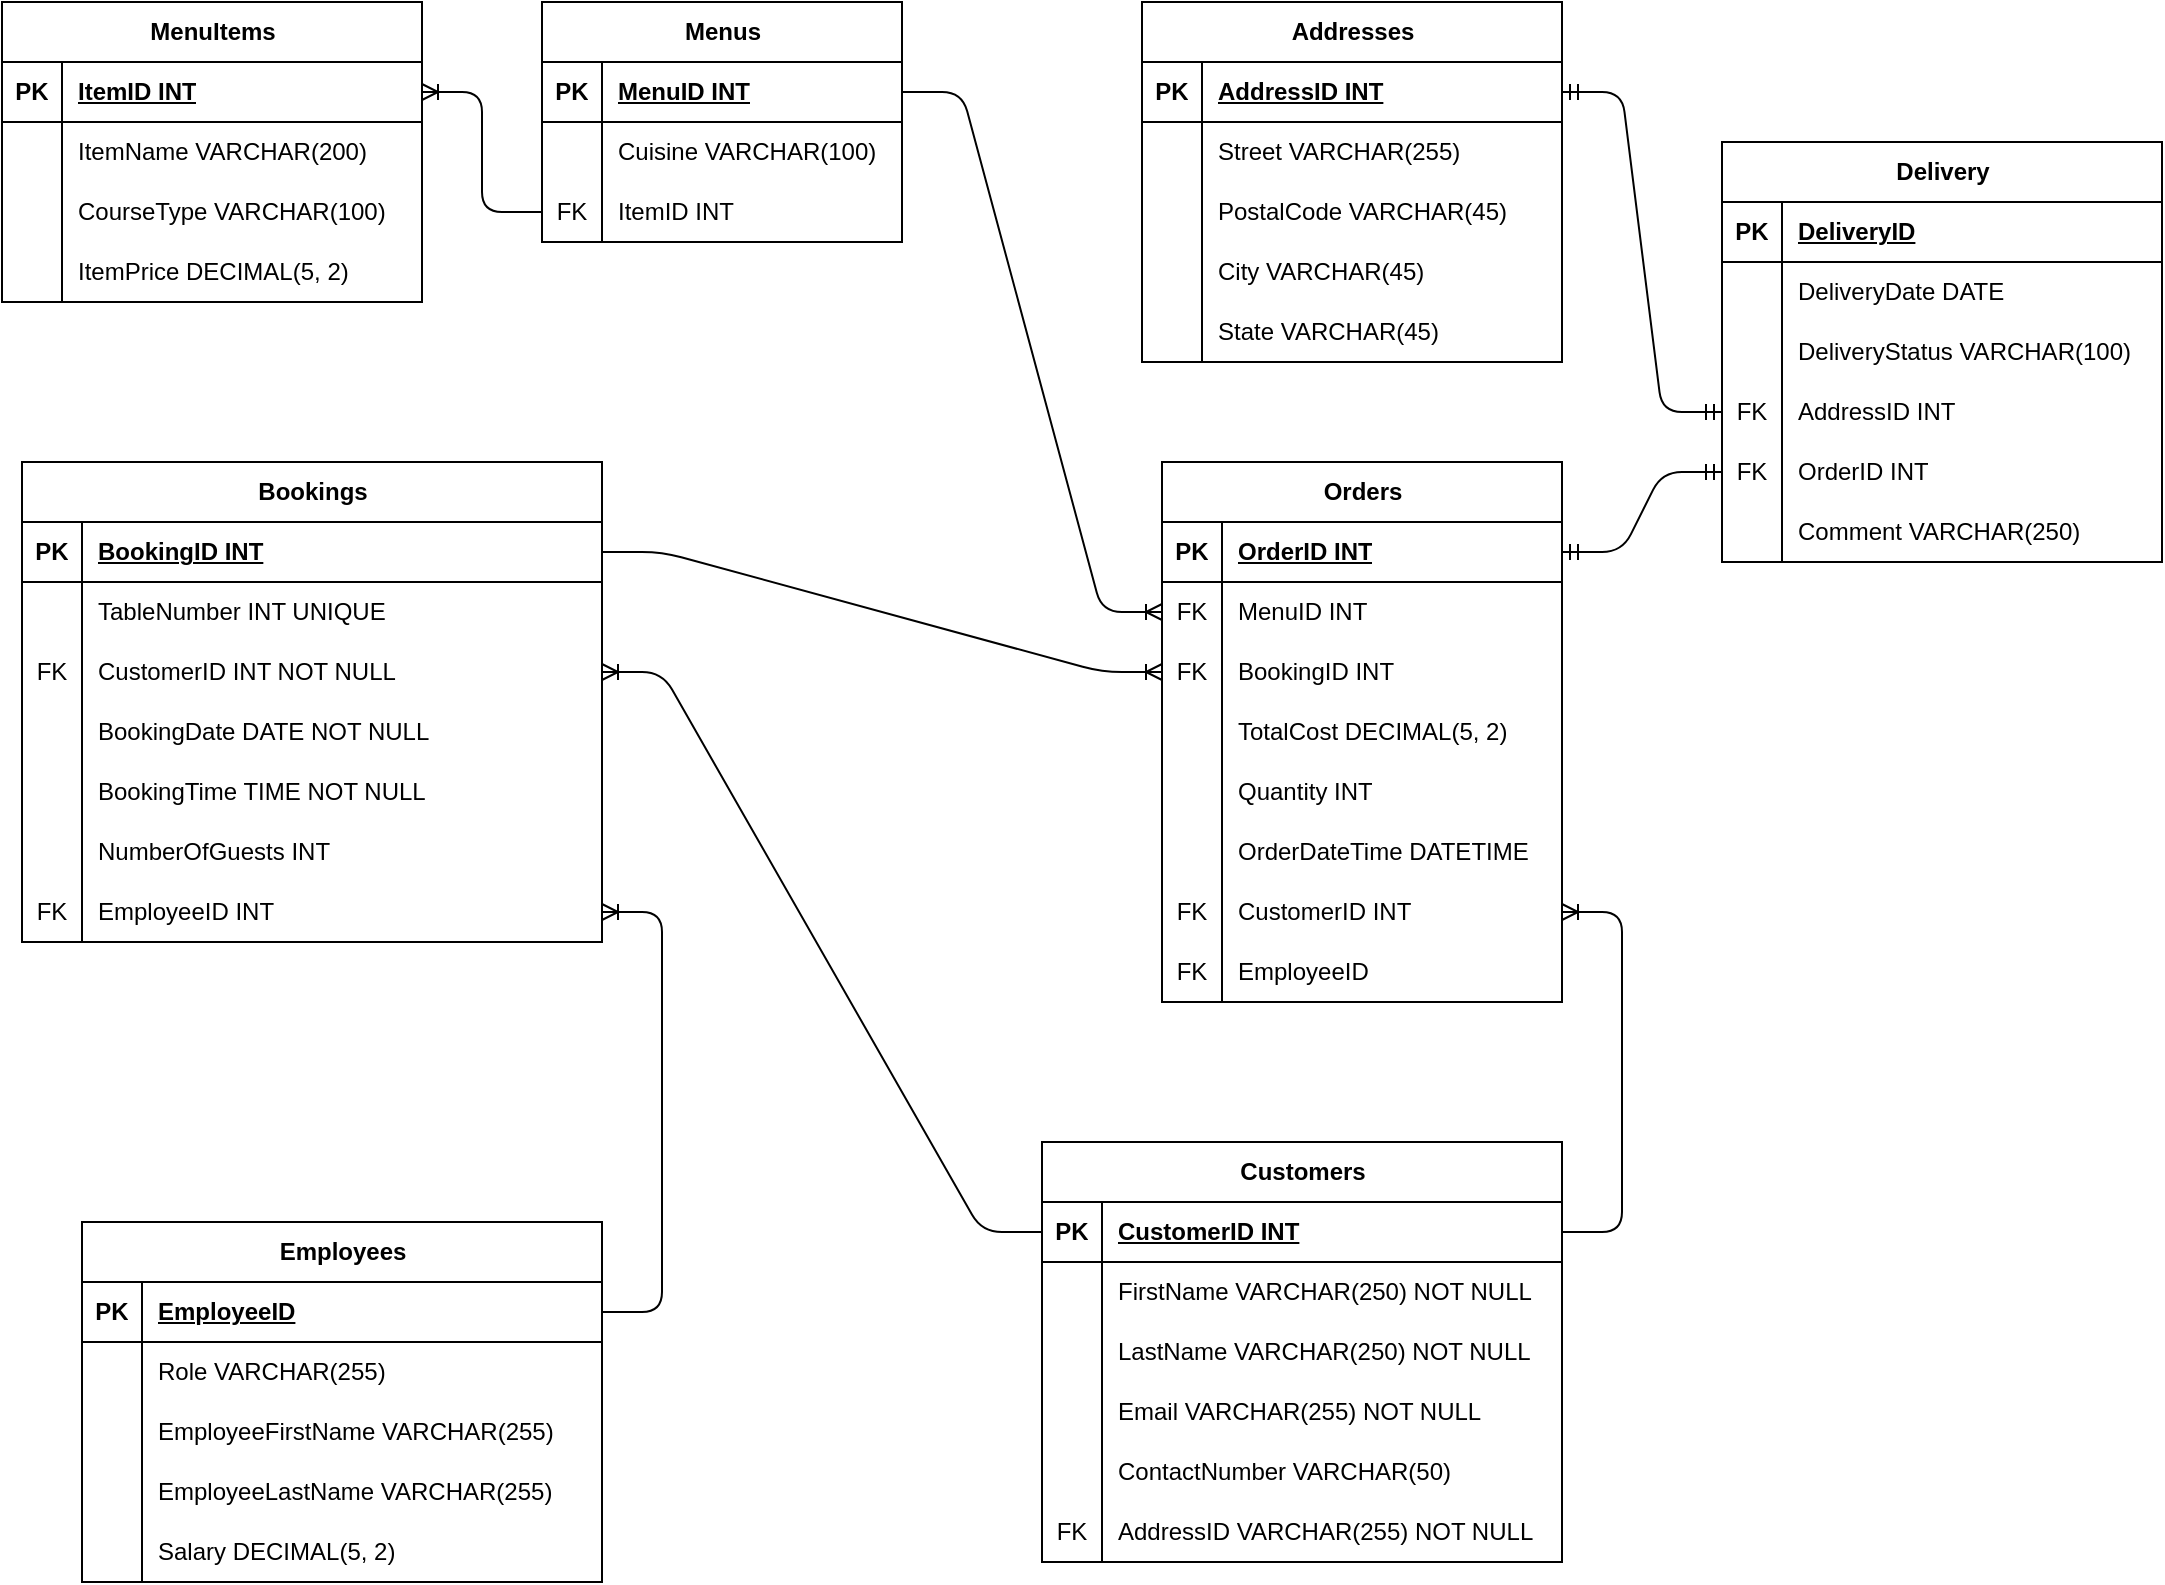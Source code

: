 <mxfile pages="2">
    <diagram id="GiDgdR_wP-Ypgmv4nEWk" name="Page-1">
        <mxGraphModel dx="1386" dy="787" grid="1" gridSize="10" guides="1" tooltips="1" connect="1" arrows="1" fold="1" page="1" pageScale="1" pageWidth="1100" pageHeight="850" math="0" shadow="0">
            <root>
                <mxCell id="0"/>
                <mxCell id="1" parent="0"/>
                <mxCell id="dd_m_1pu-B17WK-eRG6l-1" value="Menus" style="shape=table;startSize=30;container=1;collapsible=1;childLayout=tableLayout;fixedRows=1;rowLines=0;fontStyle=1;align=center;resizeLast=1;html=1;" parent="1" vertex="1">
                    <mxGeometry x="280" y="20" width="180" height="120" as="geometry"/>
                </mxCell>
                <mxCell id="dd_m_1pu-B17WK-eRG6l-2" value="" style="shape=tableRow;horizontal=0;startSize=0;swimlaneHead=0;swimlaneBody=0;fillColor=none;collapsible=0;dropTarget=0;points=[[0,0.5],[1,0.5]];portConstraint=eastwest;top=0;left=0;right=0;bottom=1;" parent="dd_m_1pu-B17WK-eRG6l-1" vertex="1">
                    <mxGeometry y="30" width="180" height="30" as="geometry"/>
                </mxCell>
                <mxCell id="dd_m_1pu-B17WK-eRG6l-3" value="PK" style="shape=partialRectangle;connectable=0;fillColor=none;top=0;left=0;bottom=0;right=0;fontStyle=1;overflow=hidden;whiteSpace=wrap;html=1;" parent="dd_m_1pu-B17WK-eRG6l-2" vertex="1">
                    <mxGeometry width="30" height="30" as="geometry">
                        <mxRectangle width="30" height="30" as="alternateBounds"/>
                    </mxGeometry>
                </mxCell>
                <mxCell id="dd_m_1pu-B17WK-eRG6l-4" value="MenuID INT" style="shape=partialRectangle;connectable=0;fillColor=none;top=0;left=0;bottom=0;right=0;align=left;spacingLeft=6;fontStyle=5;overflow=hidden;whiteSpace=wrap;html=1;" parent="dd_m_1pu-B17WK-eRG6l-2" vertex="1">
                    <mxGeometry x="30" width="150" height="30" as="geometry">
                        <mxRectangle width="150" height="30" as="alternateBounds"/>
                    </mxGeometry>
                </mxCell>
                <mxCell id="dd_m_1pu-B17WK-eRG6l-8" value="" style="shape=tableRow;horizontal=0;startSize=0;swimlaneHead=0;swimlaneBody=0;fillColor=none;collapsible=0;dropTarget=0;points=[[0,0.5],[1,0.5]];portConstraint=eastwest;top=0;left=0;right=0;bottom=0;" parent="dd_m_1pu-B17WK-eRG6l-1" vertex="1">
                    <mxGeometry y="60" width="180" height="30" as="geometry"/>
                </mxCell>
                <mxCell id="dd_m_1pu-B17WK-eRG6l-9" value="" style="shape=partialRectangle;connectable=0;fillColor=none;top=0;left=0;bottom=0;right=0;editable=1;overflow=hidden;whiteSpace=wrap;html=1;" parent="dd_m_1pu-B17WK-eRG6l-8" vertex="1">
                    <mxGeometry width="30" height="30" as="geometry">
                        <mxRectangle width="30" height="30" as="alternateBounds"/>
                    </mxGeometry>
                </mxCell>
                <mxCell id="dd_m_1pu-B17WK-eRG6l-10" value="Cuisine VARCHAR(100)" style="shape=partialRectangle;connectable=0;fillColor=none;top=0;left=0;bottom=0;right=0;align=left;spacingLeft=6;overflow=hidden;whiteSpace=wrap;html=1;" parent="dd_m_1pu-B17WK-eRG6l-8" vertex="1">
                    <mxGeometry x="30" width="150" height="30" as="geometry">
                        <mxRectangle width="150" height="30" as="alternateBounds"/>
                    </mxGeometry>
                </mxCell>
                <mxCell id="-_49MD51QByE6xsgxZci-1" value="" style="shape=tableRow;horizontal=0;startSize=0;swimlaneHead=0;swimlaneBody=0;fillColor=none;collapsible=0;dropTarget=0;points=[[0,0.5],[1,0.5]];portConstraint=eastwest;top=0;left=0;right=0;bottom=0;" parent="dd_m_1pu-B17WK-eRG6l-1" vertex="1">
                    <mxGeometry y="90" width="180" height="30" as="geometry"/>
                </mxCell>
                <mxCell id="-_49MD51QByE6xsgxZci-2" value="FK" style="shape=partialRectangle;connectable=0;fillColor=none;top=0;left=0;bottom=0;right=0;editable=1;overflow=hidden;whiteSpace=wrap;html=1;" parent="-_49MD51QByE6xsgxZci-1" vertex="1">
                    <mxGeometry width="30" height="30" as="geometry">
                        <mxRectangle width="30" height="30" as="alternateBounds"/>
                    </mxGeometry>
                </mxCell>
                <mxCell id="-_49MD51QByE6xsgxZci-3" value="ItemID INT" style="shape=partialRectangle;connectable=0;fillColor=none;top=0;left=0;bottom=0;right=0;align=left;spacingLeft=6;overflow=hidden;whiteSpace=wrap;html=1;" parent="-_49MD51QByE6xsgxZci-1" vertex="1">
                    <mxGeometry x="30" width="150" height="30" as="geometry">
                        <mxRectangle width="150" height="30" as="alternateBounds"/>
                    </mxGeometry>
                </mxCell>
                <mxCell id="dd_m_1pu-B17WK-eRG6l-14" value="Orders" style="shape=table;startSize=30;container=1;collapsible=1;childLayout=tableLayout;fixedRows=1;rowLines=0;fontStyle=1;align=center;resizeLast=1;html=1;" parent="1" vertex="1">
                    <mxGeometry x="590" y="250" width="200" height="270" as="geometry"/>
                </mxCell>
                <mxCell id="dd_m_1pu-B17WK-eRG6l-15" value="" style="shape=tableRow;horizontal=0;startSize=0;swimlaneHead=0;swimlaneBody=0;fillColor=none;collapsible=0;dropTarget=0;points=[[0,0.5],[1,0.5]];portConstraint=eastwest;top=0;left=0;right=0;bottom=1;" parent="dd_m_1pu-B17WK-eRG6l-14" vertex="1">
                    <mxGeometry y="30" width="200" height="30" as="geometry"/>
                </mxCell>
                <mxCell id="dd_m_1pu-B17WK-eRG6l-16" value="PK" style="shape=partialRectangle;connectable=0;fillColor=none;top=0;left=0;bottom=0;right=0;fontStyle=1;overflow=hidden;whiteSpace=wrap;html=1;" parent="dd_m_1pu-B17WK-eRG6l-15" vertex="1">
                    <mxGeometry width="30" height="30" as="geometry">
                        <mxRectangle width="30" height="30" as="alternateBounds"/>
                    </mxGeometry>
                </mxCell>
                <mxCell id="dd_m_1pu-B17WK-eRG6l-17" value="OrderID INT" style="shape=partialRectangle;connectable=0;fillColor=none;top=0;left=0;bottom=0;right=0;align=left;spacingLeft=6;fontStyle=5;overflow=hidden;whiteSpace=wrap;html=1;" parent="dd_m_1pu-B17WK-eRG6l-15" vertex="1">
                    <mxGeometry x="30" width="170" height="30" as="geometry">
                        <mxRectangle width="170" height="30" as="alternateBounds"/>
                    </mxGeometry>
                </mxCell>
                <mxCell id="dd_m_1pu-B17WK-eRG6l-21" value="" style="shape=tableRow;horizontal=0;startSize=0;swimlaneHead=0;swimlaneBody=0;fillColor=none;collapsible=0;dropTarget=0;points=[[0,0.5],[1,0.5]];portConstraint=eastwest;top=0;left=0;right=0;bottom=0;" parent="dd_m_1pu-B17WK-eRG6l-14" vertex="1">
                    <mxGeometry y="60" width="200" height="30" as="geometry"/>
                </mxCell>
                <mxCell id="dd_m_1pu-B17WK-eRG6l-22" value="FK" style="shape=partialRectangle;connectable=0;fillColor=none;top=0;left=0;bottom=0;right=0;editable=1;overflow=hidden;whiteSpace=wrap;html=1;" parent="dd_m_1pu-B17WK-eRG6l-21" vertex="1">
                    <mxGeometry width="30" height="30" as="geometry">
                        <mxRectangle width="30" height="30" as="alternateBounds"/>
                    </mxGeometry>
                </mxCell>
                <mxCell id="dd_m_1pu-B17WK-eRG6l-23" value="MenuID INT" style="shape=partialRectangle;connectable=0;fillColor=none;top=0;left=0;bottom=0;right=0;align=left;spacingLeft=6;overflow=hidden;whiteSpace=wrap;html=1;" parent="dd_m_1pu-B17WK-eRG6l-21" vertex="1">
                    <mxGeometry x="30" width="170" height="30" as="geometry">
                        <mxRectangle width="170" height="30" as="alternateBounds"/>
                    </mxGeometry>
                </mxCell>
                <mxCell id="dd_m_1pu-B17WK-eRG6l-24" value="" style="shape=tableRow;horizontal=0;startSize=0;swimlaneHead=0;swimlaneBody=0;fillColor=none;collapsible=0;dropTarget=0;points=[[0,0.5],[1,0.5]];portConstraint=eastwest;top=0;left=0;right=0;bottom=0;" parent="dd_m_1pu-B17WK-eRG6l-14" vertex="1">
                    <mxGeometry y="90" width="200" height="30" as="geometry"/>
                </mxCell>
                <mxCell id="dd_m_1pu-B17WK-eRG6l-25" value="FK" style="shape=partialRectangle;connectable=0;fillColor=none;top=0;left=0;bottom=0;right=0;editable=1;overflow=hidden;whiteSpace=wrap;html=1;" parent="dd_m_1pu-B17WK-eRG6l-24" vertex="1">
                    <mxGeometry width="30" height="30" as="geometry">
                        <mxRectangle width="30" height="30" as="alternateBounds"/>
                    </mxGeometry>
                </mxCell>
                <mxCell id="dd_m_1pu-B17WK-eRG6l-26" value="BookingID INT" style="shape=partialRectangle;connectable=0;fillColor=none;top=0;left=0;bottom=0;right=0;align=left;spacingLeft=6;overflow=hidden;whiteSpace=wrap;html=1;" parent="dd_m_1pu-B17WK-eRG6l-24" vertex="1">
                    <mxGeometry x="30" width="170" height="30" as="geometry">
                        <mxRectangle width="170" height="30" as="alternateBounds"/>
                    </mxGeometry>
                </mxCell>
                <mxCell id="dd_m_1pu-B17WK-eRG6l-27" value="" style="shape=tableRow;horizontal=0;startSize=0;swimlaneHead=0;swimlaneBody=0;fillColor=none;collapsible=0;dropTarget=0;points=[[0,0.5],[1,0.5]];portConstraint=eastwest;top=0;left=0;right=0;bottom=0;" parent="dd_m_1pu-B17WK-eRG6l-14" vertex="1">
                    <mxGeometry y="120" width="200" height="30" as="geometry"/>
                </mxCell>
                <mxCell id="dd_m_1pu-B17WK-eRG6l-28" value="" style="shape=partialRectangle;connectable=0;fillColor=none;top=0;left=0;bottom=0;right=0;editable=1;overflow=hidden;whiteSpace=wrap;html=1;" parent="dd_m_1pu-B17WK-eRG6l-27" vertex="1">
                    <mxGeometry width="30" height="30" as="geometry">
                        <mxRectangle width="30" height="30" as="alternateBounds"/>
                    </mxGeometry>
                </mxCell>
                <mxCell id="dd_m_1pu-B17WK-eRG6l-29" value="TotalCost DECIMAL(5, 2)" style="shape=partialRectangle;connectable=0;fillColor=none;top=0;left=0;bottom=0;right=0;align=left;spacingLeft=6;overflow=hidden;whiteSpace=wrap;html=1;" parent="dd_m_1pu-B17WK-eRG6l-27" vertex="1">
                    <mxGeometry x="30" width="170" height="30" as="geometry">
                        <mxRectangle width="170" height="30" as="alternateBounds"/>
                    </mxGeometry>
                </mxCell>
                <mxCell id="dd_m_1pu-B17WK-eRG6l-30" value="" style="shape=tableRow;horizontal=0;startSize=0;swimlaneHead=0;swimlaneBody=0;fillColor=none;collapsible=0;dropTarget=0;points=[[0,0.5],[1,0.5]];portConstraint=eastwest;top=0;left=0;right=0;bottom=0;" parent="dd_m_1pu-B17WK-eRG6l-14" vertex="1">
                    <mxGeometry y="150" width="200" height="30" as="geometry"/>
                </mxCell>
                <mxCell id="dd_m_1pu-B17WK-eRG6l-31" value="" style="shape=partialRectangle;connectable=0;fillColor=none;top=0;left=0;bottom=0;right=0;editable=1;overflow=hidden;whiteSpace=wrap;html=1;" parent="dd_m_1pu-B17WK-eRG6l-30" vertex="1">
                    <mxGeometry width="30" height="30" as="geometry">
                        <mxRectangle width="30" height="30" as="alternateBounds"/>
                    </mxGeometry>
                </mxCell>
                <mxCell id="dd_m_1pu-B17WK-eRG6l-32" value="Quantity INT" style="shape=partialRectangle;connectable=0;fillColor=none;top=0;left=0;bottom=0;right=0;align=left;spacingLeft=6;overflow=hidden;whiteSpace=wrap;html=1;" parent="dd_m_1pu-B17WK-eRG6l-30" vertex="1">
                    <mxGeometry x="30" width="170" height="30" as="geometry">
                        <mxRectangle width="170" height="30" as="alternateBounds"/>
                    </mxGeometry>
                </mxCell>
                <mxCell id="dd_m_1pu-B17WK-eRG6l-55" value="" style="shape=tableRow;horizontal=0;startSize=0;swimlaneHead=0;swimlaneBody=0;fillColor=none;collapsible=0;dropTarget=0;points=[[0,0.5],[1,0.5]];portConstraint=eastwest;top=0;left=0;right=0;bottom=0;" parent="dd_m_1pu-B17WK-eRG6l-14" vertex="1">
                    <mxGeometry y="180" width="200" height="30" as="geometry"/>
                </mxCell>
                <mxCell id="dd_m_1pu-B17WK-eRG6l-56" value="" style="shape=partialRectangle;connectable=0;fillColor=none;top=0;left=0;bottom=0;right=0;editable=1;overflow=hidden;whiteSpace=wrap;html=1;" parent="dd_m_1pu-B17WK-eRG6l-55" vertex="1">
                    <mxGeometry width="30" height="30" as="geometry">
                        <mxRectangle width="30" height="30" as="alternateBounds"/>
                    </mxGeometry>
                </mxCell>
                <mxCell id="dd_m_1pu-B17WK-eRG6l-57" value="OrderDateTime DATETIME" style="shape=partialRectangle;connectable=0;fillColor=none;top=0;left=0;bottom=0;right=0;align=left;spacingLeft=6;overflow=hidden;whiteSpace=wrap;html=1;" parent="dd_m_1pu-B17WK-eRG6l-55" vertex="1">
                    <mxGeometry x="30" width="170" height="30" as="geometry">
                        <mxRectangle width="170" height="30" as="alternateBounds"/>
                    </mxGeometry>
                </mxCell>
                <mxCell id="rbNh9pzonSmojCkvdgMd-1" value="" style="shape=tableRow;horizontal=0;startSize=0;swimlaneHead=0;swimlaneBody=0;fillColor=none;collapsible=0;dropTarget=0;points=[[0,0.5],[1,0.5]];portConstraint=eastwest;top=0;left=0;right=0;bottom=0;" parent="dd_m_1pu-B17WK-eRG6l-14" vertex="1">
                    <mxGeometry y="210" width="200" height="30" as="geometry"/>
                </mxCell>
                <mxCell id="rbNh9pzonSmojCkvdgMd-2" value="FK" style="shape=partialRectangle;connectable=0;fillColor=none;top=0;left=0;bottom=0;right=0;editable=1;overflow=hidden;whiteSpace=wrap;html=1;" parent="rbNh9pzonSmojCkvdgMd-1" vertex="1">
                    <mxGeometry width="30" height="30" as="geometry">
                        <mxRectangle width="30" height="30" as="alternateBounds"/>
                    </mxGeometry>
                </mxCell>
                <mxCell id="rbNh9pzonSmojCkvdgMd-3" value="CustomerID INT" style="shape=partialRectangle;connectable=0;fillColor=none;top=0;left=0;bottom=0;right=0;align=left;spacingLeft=6;overflow=hidden;whiteSpace=wrap;html=1;" parent="rbNh9pzonSmojCkvdgMd-1" vertex="1">
                    <mxGeometry x="30" width="170" height="30" as="geometry">
                        <mxRectangle width="170" height="30" as="alternateBounds"/>
                    </mxGeometry>
                </mxCell>
                <mxCell id="rbNh9pzonSmojCkvdgMd-4" value="" style="shape=tableRow;horizontal=0;startSize=0;swimlaneHead=0;swimlaneBody=0;fillColor=none;collapsible=0;dropTarget=0;points=[[0,0.5],[1,0.5]];portConstraint=eastwest;top=0;left=0;right=0;bottom=0;" parent="dd_m_1pu-B17WK-eRG6l-14" vertex="1">
                    <mxGeometry y="240" width="200" height="30" as="geometry"/>
                </mxCell>
                <mxCell id="rbNh9pzonSmojCkvdgMd-5" value="FK" style="shape=partialRectangle;connectable=0;fillColor=none;top=0;left=0;bottom=0;right=0;editable=1;overflow=hidden;whiteSpace=wrap;html=1;" parent="rbNh9pzonSmojCkvdgMd-4" vertex="1">
                    <mxGeometry width="30" height="30" as="geometry">
                        <mxRectangle width="30" height="30" as="alternateBounds"/>
                    </mxGeometry>
                </mxCell>
                <mxCell id="rbNh9pzonSmojCkvdgMd-6" value="EmployeeID" style="shape=partialRectangle;connectable=0;fillColor=none;top=0;left=0;bottom=0;right=0;align=left;spacingLeft=6;overflow=hidden;whiteSpace=wrap;html=1;" parent="rbNh9pzonSmojCkvdgMd-4" vertex="1">
                    <mxGeometry x="30" width="170" height="30" as="geometry">
                        <mxRectangle width="170" height="30" as="alternateBounds"/>
                    </mxGeometry>
                </mxCell>
                <mxCell id="dd_m_1pu-B17WK-eRG6l-33" value="Bookings" style="shape=table;startSize=30;container=1;collapsible=1;childLayout=tableLayout;fixedRows=1;rowLines=0;fontStyle=1;align=center;resizeLast=1;html=1;" parent="1" vertex="1">
                    <mxGeometry x="20" y="250" width="290" height="240" as="geometry"/>
                </mxCell>
                <mxCell id="dd_m_1pu-B17WK-eRG6l-34" value="" style="shape=tableRow;horizontal=0;startSize=0;swimlaneHead=0;swimlaneBody=0;fillColor=none;collapsible=0;dropTarget=0;points=[[0,0.5],[1,0.5]];portConstraint=eastwest;top=0;left=0;right=0;bottom=1;" parent="dd_m_1pu-B17WK-eRG6l-33" vertex="1">
                    <mxGeometry y="30" width="290" height="30" as="geometry"/>
                </mxCell>
                <mxCell id="dd_m_1pu-B17WK-eRG6l-35" value="PK" style="shape=partialRectangle;connectable=0;fillColor=none;top=0;left=0;bottom=0;right=0;fontStyle=1;overflow=hidden;whiteSpace=wrap;html=1;" parent="dd_m_1pu-B17WK-eRG6l-34" vertex="1">
                    <mxGeometry width="30" height="30" as="geometry">
                        <mxRectangle width="30" height="30" as="alternateBounds"/>
                    </mxGeometry>
                </mxCell>
                <mxCell id="dd_m_1pu-B17WK-eRG6l-36" value="BookingID INT" style="shape=partialRectangle;connectable=0;fillColor=none;top=0;left=0;bottom=0;right=0;align=left;spacingLeft=6;fontStyle=5;overflow=hidden;whiteSpace=wrap;html=1;" parent="dd_m_1pu-B17WK-eRG6l-34" vertex="1">
                    <mxGeometry x="30" width="260" height="30" as="geometry">
                        <mxRectangle width="260" height="30" as="alternateBounds"/>
                    </mxGeometry>
                </mxCell>
                <mxCell id="dd_m_1pu-B17WK-eRG6l-37" value="" style="shape=tableRow;horizontal=0;startSize=0;swimlaneHead=0;swimlaneBody=0;fillColor=none;collapsible=0;dropTarget=0;points=[[0,0.5],[1,0.5]];portConstraint=eastwest;top=0;left=0;right=0;bottom=0;" parent="dd_m_1pu-B17WK-eRG6l-33" vertex="1">
                    <mxGeometry y="60" width="290" height="30" as="geometry"/>
                </mxCell>
                <mxCell id="dd_m_1pu-B17WK-eRG6l-38" value="" style="shape=partialRectangle;connectable=0;fillColor=none;top=0;left=0;bottom=0;right=0;editable=1;overflow=hidden;whiteSpace=wrap;html=1;" parent="dd_m_1pu-B17WK-eRG6l-37" vertex="1">
                    <mxGeometry width="30" height="30" as="geometry">
                        <mxRectangle width="30" height="30" as="alternateBounds"/>
                    </mxGeometry>
                </mxCell>
                <mxCell id="dd_m_1pu-B17WK-eRG6l-39" value="TableNumber INT UNIQUE" style="shape=partialRectangle;connectable=0;fillColor=none;top=0;left=0;bottom=0;right=0;align=left;spacingLeft=6;overflow=hidden;whiteSpace=wrap;html=1;" parent="dd_m_1pu-B17WK-eRG6l-37" vertex="1">
                    <mxGeometry x="30" width="260" height="30" as="geometry">
                        <mxRectangle width="260" height="30" as="alternateBounds"/>
                    </mxGeometry>
                </mxCell>
                <mxCell id="dd_m_1pu-B17WK-eRG6l-40" value="" style="shape=tableRow;horizontal=0;startSize=0;swimlaneHead=0;swimlaneBody=0;fillColor=none;collapsible=0;dropTarget=0;points=[[0,0.5],[1,0.5]];portConstraint=eastwest;top=0;left=0;right=0;bottom=0;" parent="dd_m_1pu-B17WK-eRG6l-33" vertex="1">
                    <mxGeometry y="90" width="290" height="30" as="geometry"/>
                </mxCell>
                <mxCell id="dd_m_1pu-B17WK-eRG6l-41" value="FK" style="shape=partialRectangle;connectable=0;fillColor=none;top=0;left=0;bottom=0;right=0;editable=1;overflow=hidden;whiteSpace=wrap;html=1;" parent="dd_m_1pu-B17WK-eRG6l-40" vertex="1">
                    <mxGeometry width="30" height="30" as="geometry">
                        <mxRectangle width="30" height="30" as="alternateBounds"/>
                    </mxGeometry>
                </mxCell>
                <mxCell id="dd_m_1pu-B17WK-eRG6l-42" value="CustomerID INT NOT NULL" style="shape=partialRectangle;connectable=0;fillColor=none;top=0;left=0;bottom=0;right=0;align=left;spacingLeft=6;overflow=hidden;whiteSpace=wrap;html=1;" parent="dd_m_1pu-B17WK-eRG6l-40" vertex="1">
                    <mxGeometry x="30" width="260" height="30" as="geometry">
                        <mxRectangle width="260" height="30" as="alternateBounds"/>
                    </mxGeometry>
                </mxCell>
                <mxCell id="dd_m_1pu-B17WK-eRG6l-46" value="" style="shape=tableRow;horizontal=0;startSize=0;swimlaneHead=0;swimlaneBody=0;fillColor=none;collapsible=0;dropTarget=0;points=[[0,0.5],[1,0.5]];portConstraint=eastwest;top=0;left=0;right=0;bottom=0;" parent="dd_m_1pu-B17WK-eRG6l-33" vertex="1">
                    <mxGeometry y="120" width="290" height="30" as="geometry"/>
                </mxCell>
                <mxCell id="dd_m_1pu-B17WK-eRG6l-47" value="" style="shape=partialRectangle;connectable=0;fillColor=none;top=0;left=0;bottom=0;right=0;editable=1;overflow=hidden;whiteSpace=wrap;html=1;" parent="dd_m_1pu-B17WK-eRG6l-46" vertex="1">
                    <mxGeometry width="30" height="30" as="geometry">
                        <mxRectangle width="30" height="30" as="alternateBounds"/>
                    </mxGeometry>
                </mxCell>
                <mxCell id="dd_m_1pu-B17WK-eRG6l-48" value="BookingDate DATE NOT NULL" style="shape=partialRectangle;connectable=0;fillColor=none;top=0;left=0;bottom=0;right=0;align=left;spacingLeft=6;overflow=hidden;whiteSpace=wrap;html=1;" parent="dd_m_1pu-B17WK-eRG6l-46" vertex="1">
                    <mxGeometry x="30" width="260" height="30" as="geometry">
                        <mxRectangle width="260" height="30" as="alternateBounds"/>
                    </mxGeometry>
                </mxCell>
                <mxCell id="dd_m_1pu-B17WK-eRG6l-49" value="" style="shape=tableRow;horizontal=0;startSize=0;swimlaneHead=0;swimlaneBody=0;fillColor=none;collapsible=0;dropTarget=0;points=[[0,0.5],[1,0.5]];portConstraint=eastwest;top=0;left=0;right=0;bottom=0;" parent="dd_m_1pu-B17WK-eRG6l-33" vertex="1">
                    <mxGeometry y="150" width="290" height="30" as="geometry"/>
                </mxCell>
                <mxCell id="dd_m_1pu-B17WK-eRG6l-50" value="" style="shape=partialRectangle;connectable=0;fillColor=none;top=0;left=0;bottom=0;right=0;editable=1;overflow=hidden;whiteSpace=wrap;html=1;" parent="dd_m_1pu-B17WK-eRG6l-49" vertex="1">
                    <mxGeometry width="30" height="30" as="geometry">
                        <mxRectangle width="30" height="30" as="alternateBounds"/>
                    </mxGeometry>
                </mxCell>
                <mxCell id="dd_m_1pu-B17WK-eRG6l-51" value="BookingTime TIME NOT NULL" style="shape=partialRectangle;connectable=0;fillColor=none;top=0;left=0;bottom=0;right=0;align=left;spacingLeft=6;overflow=hidden;whiteSpace=wrap;html=1;" parent="dd_m_1pu-B17WK-eRG6l-49" vertex="1">
                    <mxGeometry x="30" width="260" height="30" as="geometry">
                        <mxRectangle width="260" height="30" as="alternateBounds"/>
                    </mxGeometry>
                </mxCell>
                <mxCell id="dd_m_1pu-B17WK-eRG6l-52" value="" style="shape=tableRow;horizontal=0;startSize=0;swimlaneHead=0;swimlaneBody=0;fillColor=none;collapsible=0;dropTarget=0;points=[[0,0.5],[1,0.5]];portConstraint=eastwest;top=0;left=0;right=0;bottom=0;" parent="dd_m_1pu-B17WK-eRG6l-33" vertex="1">
                    <mxGeometry y="180" width="290" height="30" as="geometry"/>
                </mxCell>
                <mxCell id="dd_m_1pu-B17WK-eRG6l-53" value="" style="shape=partialRectangle;connectable=0;fillColor=none;top=0;left=0;bottom=0;right=0;editable=1;overflow=hidden;whiteSpace=wrap;html=1;" parent="dd_m_1pu-B17WK-eRG6l-52" vertex="1">
                    <mxGeometry width="30" height="30" as="geometry">
                        <mxRectangle width="30" height="30" as="alternateBounds"/>
                    </mxGeometry>
                </mxCell>
                <mxCell id="dd_m_1pu-B17WK-eRG6l-54" value="NumberOfGuests INT" style="shape=partialRectangle;connectable=0;fillColor=none;top=0;left=0;bottom=0;right=0;align=left;spacingLeft=6;overflow=hidden;whiteSpace=wrap;html=1;" parent="dd_m_1pu-B17WK-eRG6l-52" vertex="1">
                    <mxGeometry x="30" width="260" height="30" as="geometry">
                        <mxRectangle width="260" height="30" as="alternateBounds"/>
                    </mxGeometry>
                </mxCell>
                <mxCell id="39nD2iObpLIBlbAfXZ23-7" value="" style="shape=tableRow;horizontal=0;startSize=0;swimlaneHead=0;swimlaneBody=0;fillColor=none;collapsible=0;dropTarget=0;points=[[0,0.5],[1,0.5]];portConstraint=eastwest;top=0;left=0;right=0;bottom=0;" parent="dd_m_1pu-B17WK-eRG6l-33" vertex="1">
                    <mxGeometry y="210" width="290" height="30" as="geometry"/>
                </mxCell>
                <mxCell id="39nD2iObpLIBlbAfXZ23-8" value="FK" style="shape=partialRectangle;connectable=0;fillColor=none;top=0;left=0;bottom=0;right=0;editable=1;overflow=hidden;whiteSpace=wrap;html=1;" parent="39nD2iObpLIBlbAfXZ23-7" vertex="1">
                    <mxGeometry width="30" height="30" as="geometry">
                        <mxRectangle width="30" height="30" as="alternateBounds"/>
                    </mxGeometry>
                </mxCell>
                <mxCell id="39nD2iObpLIBlbAfXZ23-9" value="EmployeeID INT" style="shape=partialRectangle;connectable=0;fillColor=none;top=0;left=0;bottom=0;right=0;align=left;spacingLeft=6;overflow=hidden;whiteSpace=wrap;html=1;" parent="39nD2iObpLIBlbAfXZ23-7" vertex="1">
                    <mxGeometry x="30" width="260" height="30" as="geometry">
                        <mxRectangle width="260" height="30" as="alternateBounds"/>
                    </mxGeometry>
                </mxCell>
                <mxCell id="dd_m_1pu-B17WK-eRG6l-58" value="Delivery" style="shape=table;startSize=30;container=1;collapsible=1;childLayout=tableLayout;fixedRows=1;rowLines=0;fontStyle=1;align=center;resizeLast=1;html=1;" parent="1" vertex="1">
                    <mxGeometry x="870" y="90" width="220" height="210" as="geometry"/>
                </mxCell>
                <mxCell id="dd_m_1pu-B17WK-eRG6l-59" value="" style="shape=tableRow;horizontal=0;startSize=0;swimlaneHead=0;swimlaneBody=0;fillColor=none;collapsible=0;dropTarget=0;points=[[0,0.5],[1,0.5]];portConstraint=eastwest;top=0;left=0;right=0;bottom=1;" parent="dd_m_1pu-B17WK-eRG6l-58" vertex="1">
                    <mxGeometry y="30" width="220" height="30" as="geometry"/>
                </mxCell>
                <mxCell id="dd_m_1pu-B17WK-eRG6l-60" value="PK" style="shape=partialRectangle;connectable=0;fillColor=none;top=0;left=0;bottom=0;right=0;fontStyle=1;overflow=hidden;whiteSpace=wrap;html=1;" parent="dd_m_1pu-B17WK-eRG6l-59" vertex="1">
                    <mxGeometry width="30" height="30" as="geometry">
                        <mxRectangle width="30" height="30" as="alternateBounds"/>
                    </mxGeometry>
                </mxCell>
                <mxCell id="dd_m_1pu-B17WK-eRG6l-61" value="DeliveryID" style="shape=partialRectangle;connectable=0;fillColor=none;top=0;left=0;bottom=0;right=0;align=left;spacingLeft=6;fontStyle=5;overflow=hidden;whiteSpace=wrap;html=1;" parent="dd_m_1pu-B17WK-eRG6l-59" vertex="1">
                    <mxGeometry x="30" width="190" height="30" as="geometry">
                        <mxRectangle width="190" height="30" as="alternateBounds"/>
                    </mxGeometry>
                </mxCell>
                <mxCell id="dd_m_1pu-B17WK-eRG6l-62" value="" style="shape=tableRow;horizontal=0;startSize=0;swimlaneHead=0;swimlaneBody=0;fillColor=none;collapsible=0;dropTarget=0;points=[[0,0.5],[1,0.5]];portConstraint=eastwest;top=0;left=0;right=0;bottom=0;" parent="dd_m_1pu-B17WK-eRG6l-58" vertex="1">
                    <mxGeometry y="60" width="220" height="30" as="geometry"/>
                </mxCell>
                <mxCell id="dd_m_1pu-B17WK-eRG6l-63" value="" style="shape=partialRectangle;connectable=0;fillColor=none;top=0;left=0;bottom=0;right=0;editable=1;overflow=hidden;whiteSpace=wrap;html=1;" parent="dd_m_1pu-B17WK-eRG6l-62" vertex="1">
                    <mxGeometry width="30" height="30" as="geometry">
                        <mxRectangle width="30" height="30" as="alternateBounds"/>
                    </mxGeometry>
                </mxCell>
                <mxCell id="dd_m_1pu-B17WK-eRG6l-64" value="DeliveryDate DATE" style="shape=partialRectangle;connectable=0;fillColor=none;top=0;left=0;bottom=0;right=0;align=left;spacingLeft=6;overflow=hidden;whiteSpace=wrap;html=1;" parent="dd_m_1pu-B17WK-eRG6l-62" vertex="1">
                    <mxGeometry x="30" width="190" height="30" as="geometry">
                        <mxRectangle width="190" height="30" as="alternateBounds"/>
                    </mxGeometry>
                </mxCell>
                <mxCell id="dd_m_1pu-B17WK-eRG6l-65" value="" style="shape=tableRow;horizontal=0;startSize=0;swimlaneHead=0;swimlaneBody=0;fillColor=none;collapsible=0;dropTarget=0;points=[[0,0.5],[1,0.5]];portConstraint=eastwest;top=0;left=0;right=0;bottom=0;" parent="dd_m_1pu-B17WK-eRG6l-58" vertex="1">
                    <mxGeometry y="90" width="220" height="30" as="geometry"/>
                </mxCell>
                <mxCell id="dd_m_1pu-B17WK-eRG6l-66" value="" style="shape=partialRectangle;connectable=0;fillColor=none;top=0;left=0;bottom=0;right=0;editable=1;overflow=hidden;whiteSpace=wrap;html=1;" parent="dd_m_1pu-B17WK-eRG6l-65" vertex="1">
                    <mxGeometry width="30" height="30" as="geometry">
                        <mxRectangle width="30" height="30" as="alternateBounds"/>
                    </mxGeometry>
                </mxCell>
                <mxCell id="dd_m_1pu-B17WK-eRG6l-67" value="DeliveryStatus VARCHAR(100)" style="shape=partialRectangle;connectable=0;fillColor=none;top=0;left=0;bottom=0;right=0;align=left;spacingLeft=6;overflow=hidden;whiteSpace=wrap;html=1;" parent="dd_m_1pu-B17WK-eRG6l-65" vertex="1">
                    <mxGeometry x="30" width="190" height="30" as="geometry">
                        <mxRectangle width="190" height="30" as="alternateBounds"/>
                    </mxGeometry>
                </mxCell>
                <mxCell id="rbNh9pzonSmojCkvdgMd-7" value="" style="shape=tableRow;horizontal=0;startSize=0;swimlaneHead=0;swimlaneBody=0;fillColor=none;collapsible=0;dropTarget=0;points=[[0,0.5],[1,0.5]];portConstraint=eastwest;top=0;left=0;right=0;bottom=0;" parent="dd_m_1pu-B17WK-eRG6l-58" vertex="1">
                    <mxGeometry y="120" width="220" height="30" as="geometry"/>
                </mxCell>
                <mxCell id="rbNh9pzonSmojCkvdgMd-8" value="FK" style="shape=partialRectangle;connectable=0;fillColor=none;top=0;left=0;bottom=0;right=0;editable=1;overflow=hidden;whiteSpace=wrap;html=1;" parent="rbNh9pzonSmojCkvdgMd-7" vertex="1">
                    <mxGeometry width="30" height="30" as="geometry">
                        <mxRectangle width="30" height="30" as="alternateBounds"/>
                    </mxGeometry>
                </mxCell>
                <mxCell id="rbNh9pzonSmojCkvdgMd-9" value="AddressID INT" style="shape=partialRectangle;connectable=0;fillColor=none;top=0;left=0;bottom=0;right=0;align=left;spacingLeft=6;overflow=hidden;whiteSpace=wrap;html=1;" parent="rbNh9pzonSmojCkvdgMd-7" vertex="1">
                    <mxGeometry x="30" width="190" height="30" as="geometry">
                        <mxRectangle width="190" height="30" as="alternateBounds"/>
                    </mxGeometry>
                </mxCell>
                <mxCell id="rbNh9pzonSmojCkvdgMd-13" value="" style="shape=tableRow;horizontal=0;startSize=0;swimlaneHead=0;swimlaneBody=0;fillColor=none;collapsible=0;dropTarget=0;points=[[0,0.5],[1,0.5]];portConstraint=eastwest;top=0;left=0;right=0;bottom=0;" parent="dd_m_1pu-B17WK-eRG6l-58" vertex="1">
                    <mxGeometry y="150" width="220" height="30" as="geometry"/>
                </mxCell>
                <mxCell id="rbNh9pzonSmojCkvdgMd-14" value="FK" style="shape=partialRectangle;connectable=0;fillColor=none;top=0;left=0;bottom=0;right=0;editable=1;overflow=hidden;whiteSpace=wrap;html=1;" parent="rbNh9pzonSmojCkvdgMd-13" vertex="1">
                    <mxGeometry width="30" height="30" as="geometry">
                        <mxRectangle width="30" height="30" as="alternateBounds"/>
                    </mxGeometry>
                </mxCell>
                <mxCell id="rbNh9pzonSmojCkvdgMd-15" value="OrderID INT" style="shape=partialRectangle;connectable=0;fillColor=none;top=0;left=0;bottom=0;right=0;align=left;spacingLeft=6;overflow=hidden;whiteSpace=wrap;html=1;" parent="rbNh9pzonSmojCkvdgMd-13" vertex="1">
                    <mxGeometry x="30" width="190" height="30" as="geometry">
                        <mxRectangle width="190" height="30" as="alternateBounds"/>
                    </mxGeometry>
                </mxCell>
                <mxCell id="rbNh9pzonSmojCkvdgMd-16" value="" style="shape=tableRow;horizontal=0;startSize=0;swimlaneHead=0;swimlaneBody=0;fillColor=none;collapsible=0;dropTarget=0;points=[[0,0.5],[1,0.5]];portConstraint=eastwest;top=0;left=0;right=0;bottom=0;" parent="dd_m_1pu-B17WK-eRG6l-58" vertex="1">
                    <mxGeometry y="180" width="220" height="30" as="geometry"/>
                </mxCell>
                <mxCell id="rbNh9pzonSmojCkvdgMd-17" value="" style="shape=partialRectangle;connectable=0;fillColor=none;top=0;left=0;bottom=0;right=0;editable=1;overflow=hidden;whiteSpace=wrap;html=1;" parent="rbNh9pzonSmojCkvdgMd-16" vertex="1">
                    <mxGeometry width="30" height="30" as="geometry">
                        <mxRectangle width="30" height="30" as="alternateBounds"/>
                    </mxGeometry>
                </mxCell>
                <mxCell id="rbNh9pzonSmojCkvdgMd-18" value="Comment VARCHAR(250)" style="shape=partialRectangle;connectable=0;fillColor=none;top=0;left=0;bottom=0;right=0;align=left;spacingLeft=6;overflow=hidden;whiteSpace=wrap;html=1;" parent="rbNh9pzonSmojCkvdgMd-16" vertex="1">
                    <mxGeometry x="30" width="190" height="30" as="geometry">
                        <mxRectangle width="190" height="30" as="alternateBounds"/>
                    </mxGeometry>
                </mxCell>
                <mxCell id="dd_m_1pu-B17WK-eRG6l-71" value="MenuItems" style="shape=table;startSize=30;container=1;collapsible=1;childLayout=tableLayout;fixedRows=1;rowLines=0;fontStyle=1;align=center;resizeLast=1;html=1;" parent="1" vertex="1">
                    <mxGeometry x="10" y="20" width="210" height="150" as="geometry"/>
                </mxCell>
                <mxCell id="dd_m_1pu-B17WK-eRG6l-72" value="" style="shape=tableRow;horizontal=0;startSize=0;swimlaneHead=0;swimlaneBody=0;fillColor=none;collapsible=0;dropTarget=0;points=[[0,0.5],[1,0.5]];portConstraint=eastwest;top=0;left=0;right=0;bottom=1;" parent="dd_m_1pu-B17WK-eRG6l-71" vertex="1">
                    <mxGeometry y="30" width="210" height="30" as="geometry"/>
                </mxCell>
                <mxCell id="dd_m_1pu-B17WK-eRG6l-73" value="PK" style="shape=partialRectangle;connectable=0;fillColor=none;top=0;left=0;bottom=0;right=0;fontStyle=1;overflow=hidden;whiteSpace=wrap;html=1;" parent="dd_m_1pu-B17WK-eRG6l-72" vertex="1">
                    <mxGeometry width="30" height="30" as="geometry">
                        <mxRectangle width="30" height="30" as="alternateBounds"/>
                    </mxGeometry>
                </mxCell>
                <mxCell id="dd_m_1pu-B17WK-eRG6l-74" value="ItemID INT" style="shape=partialRectangle;connectable=0;fillColor=none;top=0;left=0;bottom=0;right=0;align=left;spacingLeft=6;fontStyle=5;overflow=hidden;whiteSpace=wrap;html=1;" parent="dd_m_1pu-B17WK-eRG6l-72" vertex="1">
                    <mxGeometry x="30" width="180" height="30" as="geometry">
                        <mxRectangle width="180" height="30" as="alternateBounds"/>
                    </mxGeometry>
                </mxCell>
                <mxCell id="dd_m_1pu-B17WK-eRG6l-75" value="" style="shape=tableRow;horizontal=0;startSize=0;swimlaneHead=0;swimlaneBody=0;fillColor=none;collapsible=0;dropTarget=0;points=[[0,0.5],[1,0.5]];portConstraint=eastwest;top=0;left=0;right=0;bottom=0;" parent="dd_m_1pu-B17WK-eRG6l-71" vertex="1">
                    <mxGeometry y="60" width="210" height="30" as="geometry"/>
                </mxCell>
                <mxCell id="dd_m_1pu-B17WK-eRG6l-76" value="" style="shape=partialRectangle;connectable=0;fillColor=none;top=0;left=0;bottom=0;right=0;editable=1;overflow=hidden;whiteSpace=wrap;html=1;" parent="dd_m_1pu-B17WK-eRG6l-75" vertex="1">
                    <mxGeometry width="30" height="30" as="geometry">
                        <mxRectangle width="30" height="30" as="alternateBounds"/>
                    </mxGeometry>
                </mxCell>
                <mxCell id="dd_m_1pu-B17WK-eRG6l-77" value="ItemName VARCHAR(200)" style="shape=partialRectangle;connectable=0;fillColor=none;top=0;left=0;bottom=0;right=0;align=left;spacingLeft=6;overflow=hidden;whiteSpace=wrap;html=1;" parent="dd_m_1pu-B17WK-eRG6l-75" vertex="1">
                    <mxGeometry x="30" width="180" height="30" as="geometry">
                        <mxRectangle width="180" height="30" as="alternateBounds"/>
                    </mxGeometry>
                </mxCell>
                <mxCell id="dd_m_1pu-B17WK-eRG6l-78" value="" style="shape=tableRow;horizontal=0;startSize=0;swimlaneHead=0;swimlaneBody=0;fillColor=none;collapsible=0;dropTarget=0;points=[[0,0.5],[1,0.5]];portConstraint=eastwest;top=0;left=0;right=0;bottom=0;" parent="dd_m_1pu-B17WK-eRG6l-71" vertex="1">
                    <mxGeometry y="90" width="210" height="30" as="geometry"/>
                </mxCell>
                <mxCell id="dd_m_1pu-B17WK-eRG6l-79" value="" style="shape=partialRectangle;connectable=0;fillColor=none;top=0;left=0;bottom=0;right=0;editable=1;overflow=hidden;whiteSpace=wrap;html=1;" parent="dd_m_1pu-B17WK-eRG6l-78" vertex="1">
                    <mxGeometry width="30" height="30" as="geometry">
                        <mxRectangle width="30" height="30" as="alternateBounds"/>
                    </mxGeometry>
                </mxCell>
                <mxCell id="dd_m_1pu-B17WK-eRG6l-80" value="CourseType VARCHAR(100)" style="shape=partialRectangle;connectable=0;fillColor=none;top=0;left=0;bottom=0;right=0;align=left;spacingLeft=6;overflow=hidden;whiteSpace=wrap;html=1;" parent="dd_m_1pu-B17WK-eRG6l-78" vertex="1">
                    <mxGeometry x="30" width="180" height="30" as="geometry">
                        <mxRectangle width="180" height="30" as="alternateBounds"/>
                    </mxGeometry>
                </mxCell>
                <mxCell id="dd_m_1pu-B17WK-eRG6l-81" value="" style="shape=tableRow;horizontal=0;startSize=0;swimlaneHead=0;swimlaneBody=0;fillColor=none;collapsible=0;dropTarget=0;points=[[0,0.5],[1,0.5]];portConstraint=eastwest;top=0;left=0;right=0;bottom=0;" parent="dd_m_1pu-B17WK-eRG6l-71" vertex="1">
                    <mxGeometry y="120" width="210" height="30" as="geometry"/>
                </mxCell>
                <mxCell id="dd_m_1pu-B17WK-eRG6l-82" value="" style="shape=partialRectangle;connectable=0;fillColor=none;top=0;left=0;bottom=0;right=0;editable=1;overflow=hidden;whiteSpace=wrap;html=1;" parent="dd_m_1pu-B17WK-eRG6l-81" vertex="1">
                    <mxGeometry width="30" height="30" as="geometry">
                        <mxRectangle width="30" height="30" as="alternateBounds"/>
                    </mxGeometry>
                </mxCell>
                <mxCell id="dd_m_1pu-B17WK-eRG6l-83" value="ItemPrice DECIMAL(5, 2)" style="shape=partialRectangle;connectable=0;fillColor=none;top=0;left=0;bottom=0;right=0;align=left;spacingLeft=6;overflow=hidden;whiteSpace=wrap;html=1;" parent="dd_m_1pu-B17WK-eRG6l-81" vertex="1">
                    <mxGeometry x="30" width="180" height="30" as="geometry">
                        <mxRectangle width="180" height="30" as="alternateBounds"/>
                    </mxGeometry>
                </mxCell>
                <mxCell id="dd_m_1pu-B17WK-eRG6l-84" value="Customers" style="shape=table;startSize=30;container=1;collapsible=1;childLayout=tableLayout;fixedRows=1;rowLines=0;fontStyle=1;align=center;resizeLast=1;html=1;" parent="1" vertex="1">
                    <mxGeometry x="530" y="590" width="260" height="210" as="geometry"/>
                </mxCell>
                <mxCell id="dd_m_1pu-B17WK-eRG6l-85" value="" style="shape=tableRow;horizontal=0;startSize=0;swimlaneHead=0;swimlaneBody=0;fillColor=none;collapsible=0;dropTarget=0;points=[[0,0.5],[1,0.5]];portConstraint=eastwest;top=0;left=0;right=0;bottom=1;" parent="dd_m_1pu-B17WK-eRG6l-84" vertex="1">
                    <mxGeometry y="30" width="260" height="30" as="geometry"/>
                </mxCell>
                <mxCell id="dd_m_1pu-B17WK-eRG6l-86" value="PK" style="shape=partialRectangle;connectable=0;fillColor=none;top=0;left=0;bottom=0;right=0;fontStyle=1;overflow=hidden;whiteSpace=wrap;html=1;" parent="dd_m_1pu-B17WK-eRG6l-85" vertex="1">
                    <mxGeometry width="30" height="30" as="geometry">
                        <mxRectangle width="30" height="30" as="alternateBounds"/>
                    </mxGeometry>
                </mxCell>
                <mxCell id="dd_m_1pu-B17WK-eRG6l-87" value="CustomerID INT" style="shape=partialRectangle;connectable=0;fillColor=none;top=0;left=0;bottom=0;right=0;align=left;spacingLeft=6;fontStyle=5;overflow=hidden;whiteSpace=wrap;html=1;" parent="dd_m_1pu-B17WK-eRG6l-85" vertex="1">
                    <mxGeometry x="30" width="230" height="30" as="geometry">
                        <mxRectangle width="230" height="30" as="alternateBounds"/>
                    </mxGeometry>
                </mxCell>
                <mxCell id="dd_m_1pu-B17WK-eRG6l-88" value="" style="shape=tableRow;horizontal=0;startSize=0;swimlaneHead=0;swimlaneBody=0;fillColor=none;collapsible=0;dropTarget=0;points=[[0,0.5],[1,0.5]];portConstraint=eastwest;top=0;left=0;right=0;bottom=0;" parent="dd_m_1pu-B17WK-eRG6l-84" vertex="1">
                    <mxGeometry y="60" width="260" height="30" as="geometry"/>
                </mxCell>
                <mxCell id="dd_m_1pu-B17WK-eRG6l-89" value="" style="shape=partialRectangle;connectable=0;fillColor=none;top=0;left=0;bottom=0;right=0;editable=1;overflow=hidden;whiteSpace=wrap;html=1;" parent="dd_m_1pu-B17WK-eRG6l-88" vertex="1">
                    <mxGeometry width="30" height="30" as="geometry">
                        <mxRectangle width="30" height="30" as="alternateBounds"/>
                    </mxGeometry>
                </mxCell>
                <mxCell id="dd_m_1pu-B17WK-eRG6l-90" value="FirstName VARCHAR(250) NOT NULL" style="shape=partialRectangle;connectable=0;fillColor=none;top=0;left=0;bottom=0;right=0;align=left;spacingLeft=6;overflow=hidden;whiteSpace=wrap;html=1;" parent="dd_m_1pu-B17WK-eRG6l-88" vertex="1">
                    <mxGeometry x="30" width="230" height="30" as="geometry">
                        <mxRectangle width="230" height="30" as="alternateBounds"/>
                    </mxGeometry>
                </mxCell>
                <mxCell id="dd_m_1pu-B17WK-eRG6l-91" value="" style="shape=tableRow;horizontal=0;startSize=0;swimlaneHead=0;swimlaneBody=0;fillColor=none;collapsible=0;dropTarget=0;points=[[0,0.5],[1,0.5]];portConstraint=eastwest;top=0;left=0;right=0;bottom=0;" parent="dd_m_1pu-B17WK-eRG6l-84" vertex="1">
                    <mxGeometry y="90" width="260" height="30" as="geometry"/>
                </mxCell>
                <mxCell id="dd_m_1pu-B17WK-eRG6l-92" value="" style="shape=partialRectangle;connectable=0;fillColor=none;top=0;left=0;bottom=0;right=0;editable=1;overflow=hidden;whiteSpace=wrap;html=1;" parent="dd_m_1pu-B17WK-eRG6l-91" vertex="1">
                    <mxGeometry width="30" height="30" as="geometry">
                        <mxRectangle width="30" height="30" as="alternateBounds"/>
                    </mxGeometry>
                </mxCell>
                <mxCell id="dd_m_1pu-B17WK-eRG6l-93" value="LastName VARCHAR(250) NOT NULL" style="shape=partialRectangle;connectable=0;fillColor=none;top=0;left=0;bottom=0;right=0;align=left;spacingLeft=6;overflow=hidden;whiteSpace=wrap;html=1;" parent="dd_m_1pu-B17WK-eRG6l-91" vertex="1">
                    <mxGeometry x="30" width="230" height="30" as="geometry">
                        <mxRectangle width="230" height="30" as="alternateBounds"/>
                    </mxGeometry>
                </mxCell>
                <mxCell id="dd_m_1pu-B17WK-eRG6l-94" value="" style="shape=tableRow;horizontal=0;startSize=0;swimlaneHead=0;swimlaneBody=0;fillColor=none;collapsible=0;dropTarget=0;points=[[0,0.5],[1,0.5]];portConstraint=eastwest;top=0;left=0;right=0;bottom=0;" parent="dd_m_1pu-B17WK-eRG6l-84" vertex="1">
                    <mxGeometry y="120" width="260" height="30" as="geometry"/>
                </mxCell>
                <mxCell id="dd_m_1pu-B17WK-eRG6l-95" value="" style="shape=partialRectangle;connectable=0;fillColor=none;top=0;left=0;bottom=0;right=0;editable=1;overflow=hidden;whiteSpace=wrap;html=1;" parent="dd_m_1pu-B17WK-eRG6l-94" vertex="1">
                    <mxGeometry width="30" height="30" as="geometry">
                        <mxRectangle width="30" height="30" as="alternateBounds"/>
                    </mxGeometry>
                </mxCell>
                <mxCell id="dd_m_1pu-B17WK-eRG6l-96" value="Email VARCHAR(255) NOT NULL" style="shape=partialRectangle;connectable=0;fillColor=none;top=0;left=0;bottom=0;right=0;align=left;spacingLeft=6;overflow=hidden;whiteSpace=wrap;html=1;" parent="dd_m_1pu-B17WK-eRG6l-94" vertex="1">
                    <mxGeometry x="30" width="230" height="30" as="geometry">
                        <mxRectangle width="230" height="30" as="alternateBounds"/>
                    </mxGeometry>
                </mxCell>
                <mxCell id="dd_m_1pu-B17WK-eRG6l-100" value="" style="shape=tableRow;horizontal=0;startSize=0;swimlaneHead=0;swimlaneBody=0;fillColor=none;collapsible=0;dropTarget=0;points=[[0,0.5],[1,0.5]];portConstraint=eastwest;top=0;left=0;right=0;bottom=0;" parent="dd_m_1pu-B17WK-eRG6l-84" vertex="1">
                    <mxGeometry y="150" width="260" height="30" as="geometry"/>
                </mxCell>
                <mxCell id="dd_m_1pu-B17WK-eRG6l-101" value="" style="shape=partialRectangle;connectable=0;fillColor=none;top=0;left=0;bottom=0;right=0;editable=1;overflow=hidden;whiteSpace=wrap;html=1;" parent="dd_m_1pu-B17WK-eRG6l-100" vertex="1">
                    <mxGeometry width="30" height="30" as="geometry">
                        <mxRectangle width="30" height="30" as="alternateBounds"/>
                    </mxGeometry>
                </mxCell>
                <mxCell id="dd_m_1pu-B17WK-eRG6l-102" value="ContactNumber VARCHAR(50)" style="shape=partialRectangle;connectable=0;fillColor=none;top=0;left=0;bottom=0;right=0;align=left;spacingLeft=6;overflow=hidden;whiteSpace=wrap;html=1;" parent="dd_m_1pu-B17WK-eRG6l-100" vertex="1">
                    <mxGeometry x="30" width="230" height="30" as="geometry">
                        <mxRectangle width="230" height="30" as="alternateBounds"/>
                    </mxGeometry>
                </mxCell>
                <mxCell id="e7aHwuDyW01N9bpgWqIa-25" value="" style="shape=tableRow;horizontal=0;startSize=0;swimlaneHead=0;swimlaneBody=0;fillColor=none;collapsible=0;dropTarget=0;points=[[0,0.5],[1,0.5]];portConstraint=eastwest;top=0;left=0;right=0;bottom=0;" parent="dd_m_1pu-B17WK-eRG6l-84" vertex="1">
                    <mxGeometry y="180" width="260" height="30" as="geometry"/>
                </mxCell>
                <mxCell id="e7aHwuDyW01N9bpgWqIa-26" value="FK" style="shape=partialRectangle;connectable=0;fillColor=none;top=0;left=0;bottom=0;right=0;editable=1;overflow=hidden;whiteSpace=wrap;html=1;" parent="e7aHwuDyW01N9bpgWqIa-25" vertex="1">
                    <mxGeometry width="30" height="30" as="geometry">
                        <mxRectangle width="30" height="30" as="alternateBounds"/>
                    </mxGeometry>
                </mxCell>
                <mxCell id="e7aHwuDyW01N9bpgWqIa-27" value="AddressID VARCHAR(255) NOT NULL" style="shape=partialRectangle;connectable=0;fillColor=none;top=0;left=0;bottom=0;right=0;align=left;spacingLeft=6;overflow=hidden;whiteSpace=wrap;html=1;" parent="e7aHwuDyW01N9bpgWqIa-25" vertex="1">
                    <mxGeometry x="30" width="230" height="30" as="geometry">
                        <mxRectangle width="230" height="30" as="alternateBounds"/>
                    </mxGeometry>
                </mxCell>
                <mxCell id="dd_m_1pu-B17WK-eRG6l-103" value="Employees" style="shape=table;startSize=30;container=1;collapsible=1;childLayout=tableLayout;fixedRows=1;rowLines=0;fontStyle=1;align=center;resizeLast=1;html=1;" parent="1" vertex="1">
                    <mxGeometry x="50" y="630" width="260" height="180" as="geometry"/>
                </mxCell>
                <mxCell id="dd_m_1pu-B17WK-eRG6l-104" value="" style="shape=tableRow;horizontal=0;startSize=0;swimlaneHead=0;swimlaneBody=0;fillColor=none;collapsible=0;dropTarget=0;points=[[0,0.5],[1,0.5]];portConstraint=eastwest;top=0;left=0;right=0;bottom=1;" parent="dd_m_1pu-B17WK-eRG6l-103" vertex="1">
                    <mxGeometry y="30" width="260" height="30" as="geometry"/>
                </mxCell>
                <mxCell id="dd_m_1pu-B17WK-eRG6l-105" value="PK" style="shape=partialRectangle;connectable=0;fillColor=none;top=0;left=0;bottom=0;right=0;fontStyle=1;overflow=hidden;whiteSpace=wrap;html=1;" parent="dd_m_1pu-B17WK-eRG6l-104" vertex="1">
                    <mxGeometry width="30" height="30" as="geometry">
                        <mxRectangle width="30" height="30" as="alternateBounds"/>
                    </mxGeometry>
                </mxCell>
                <mxCell id="dd_m_1pu-B17WK-eRG6l-106" value="EmployeeID" style="shape=partialRectangle;connectable=0;fillColor=none;top=0;left=0;bottom=0;right=0;align=left;spacingLeft=6;fontStyle=5;overflow=hidden;whiteSpace=wrap;html=1;" parent="dd_m_1pu-B17WK-eRG6l-104" vertex="1">
                    <mxGeometry x="30" width="230" height="30" as="geometry">
                        <mxRectangle width="230" height="30" as="alternateBounds"/>
                    </mxGeometry>
                </mxCell>
                <mxCell id="dd_m_1pu-B17WK-eRG6l-107" value="" style="shape=tableRow;horizontal=0;startSize=0;swimlaneHead=0;swimlaneBody=0;fillColor=none;collapsible=0;dropTarget=0;points=[[0,0.5],[1,0.5]];portConstraint=eastwest;top=0;left=0;right=0;bottom=0;" parent="dd_m_1pu-B17WK-eRG6l-103" vertex="1">
                    <mxGeometry y="60" width="260" height="30" as="geometry"/>
                </mxCell>
                <mxCell id="dd_m_1pu-B17WK-eRG6l-108" value="" style="shape=partialRectangle;connectable=0;fillColor=none;top=0;left=0;bottom=0;right=0;editable=1;overflow=hidden;whiteSpace=wrap;html=1;" parent="dd_m_1pu-B17WK-eRG6l-107" vertex="1">
                    <mxGeometry width="30" height="30" as="geometry">
                        <mxRectangle width="30" height="30" as="alternateBounds"/>
                    </mxGeometry>
                </mxCell>
                <mxCell id="dd_m_1pu-B17WK-eRG6l-109" value="Role VARCHAR(255)" style="shape=partialRectangle;connectable=0;fillColor=none;top=0;left=0;bottom=0;right=0;align=left;spacingLeft=6;overflow=hidden;whiteSpace=wrap;html=1;" parent="dd_m_1pu-B17WK-eRG6l-107" vertex="1">
                    <mxGeometry x="30" width="230" height="30" as="geometry">
                        <mxRectangle width="230" height="30" as="alternateBounds"/>
                    </mxGeometry>
                </mxCell>
                <mxCell id="dd_m_1pu-B17WK-eRG6l-110" value="" style="shape=tableRow;horizontal=0;startSize=0;swimlaneHead=0;swimlaneBody=0;fillColor=none;collapsible=0;dropTarget=0;points=[[0,0.5],[1,0.5]];portConstraint=eastwest;top=0;left=0;right=0;bottom=0;" parent="dd_m_1pu-B17WK-eRG6l-103" vertex="1">
                    <mxGeometry y="90" width="260" height="30" as="geometry"/>
                </mxCell>
                <mxCell id="dd_m_1pu-B17WK-eRG6l-111" value="" style="shape=partialRectangle;connectable=0;fillColor=none;top=0;left=0;bottom=0;right=0;editable=1;overflow=hidden;whiteSpace=wrap;html=1;" parent="dd_m_1pu-B17WK-eRG6l-110" vertex="1">
                    <mxGeometry width="30" height="30" as="geometry">
                        <mxRectangle width="30" height="30" as="alternateBounds"/>
                    </mxGeometry>
                </mxCell>
                <mxCell id="dd_m_1pu-B17WK-eRG6l-112" value="EmployeeFirstName VARCHAR(255)" style="shape=partialRectangle;connectable=0;fillColor=none;top=0;left=0;bottom=0;right=0;align=left;spacingLeft=6;overflow=hidden;whiteSpace=wrap;html=1;" parent="dd_m_1pu-B17WK-eRG6l-110" vertex="1">
                    <mxGeometry x="30" width="230" height="30" as="geometry">
                        <mxRectangle width="230" height="30" as="alternateBounds"/>
                    </mxGeometry>
                </mxCell>
                <mxCell id="dd_m_1pu-B17WK-eRG6l-113" value="" style="shape=tableRow;horizontal=0;startSize=0;swimlaneHead=0;swimlaneBody=0;fillColor=none;collapsible=0;dropTarget=0;points=[[0,0.5],[1,0.5]];portConstraint=eastwest;top=0;left=0;right=0;bottom=0;" parent="dd_m_1pu-B17WK-eRG6l-103" vertex="1">
                    <mxGeometry y="120" width="260" height="30" as="geometry"/>
                </mxCell>
                <mxCell id="dd_m_1pu-B17WK-eRG6l-114" value="" style="shape=partialRectangle;connectable=0;fillColor=none;top=0;left=0;bottom=0;right=0;editable=1;overflow=hidden;whiteSpace=wrap;html=1;" parent="dd_m_1pu-B17WK-eRG6l-113" vertex="1">
                    <mxGeometry width="30" height="30" as="geometry">
                        <mxRectangle width="30" height="30" as="alternateBounds"/>
                    </mxGeometry>
                </mxCell>
                <mxCell id="dd_m_1pu-B17WK-eRG6l-115" value="EmployeeLastName VARCHAR(255)" style="shape=partialRectangle;connectable=0;fillColor=none;top=0;left=0;bottom=0;right=0;align=left;spacingLeft=6;overflow=hidden;whiteSpace=wrap;html=1;" parent="dd_m_1pu-B17WK-eRG6l-113" vertex="1">
                    <mxGeometry x="30" width="230" height="30" as="geometry">
                        <mxRectangle width="230" height="30" as="alternateBounds"/>
                    </mxGeometry>
                </mxCell>
                <mxCell id="e7aHwuDyW01N9bpgWqIa-28" value="" style="shape=tableRow;horizontal=0;startSize=0;swimlaneHead=0;swimlaneBody=0;fillColor=none;collapsible=0;dropTarget=0;points=[[0,0.5],[1,0.5]];portConstraint=eastwest;top=0;left=0;right=0;bottom=0;" parent="dd_m_1pu-B17WK-eRG6l-103" vertex="1">
                    <mxGeometry y="150" width="260" height="30" as="geometry"/>
                </mxCell>
                <mxCell id="e7aHwuDyW01N9bpgWqIa-29" value="" style="shape=partialRectangle;connectable=0;fillColor=none;top=0;left=0;bottom=0;right=0;editable=1;overflow=hidden;whiteSpace=wrap;html=1;" parent="e7aHwuDyW01N9bpgWqIa-28" vertex="1">
                    <mxGeometry width="30" height="30" as="geometry">
                        <mxRectangle width="30" height="30" as="alternateBounds"/>
                    </mxGeometry>
                </mxCell>
                <mxCell id="e7aHwuDyW01N9bpgWqIa-30" value="Salary DECIMAL(5, 2)" style="shape=partialRectangle;connectable=0;fillColor=none;top=0;left=0;bottom=0;right=0;align=left;spacingLeft=6;overflow=hidden;whiteSpace=wrap;html=1;" parent="e7aHwuDyW01N9bpgWqIa-28" vertex="1">
                    <mxGeometry x="30" width="230" height="30" as="geometry">
                        <mxRectangle width="230" height="30" as="alternateBounds"/>
                    </mxGeometry>
                </mxCell>
                <mxCell id="e7aHwuDyW01N9bpgWqIa-6" value="Addresses" style="shape=table;startSize=30;container=1;collapsible=1;childLayout=tableLayout;fixedRows=1;rowLines=0;fontStyle=1;align=center;resizeLast=1;html=1;" parent="1" vertex="1">
                    <mxGeometry x="580" y="20" width="210" height="180" as="geometry"/>
                </mxCell>
                <mxCell id="e7aHwuDyW01N9bpgWqIa-7" value="" style="shape=tableRow;horizontal=0;startSize=0;swimlaneHead=0;swimlaneBody=0;fillColor=none;collapsible=0;dropTarget=0;points=[[0,0.5],[1,0.5]];portConstraint=eastwest;top=0;left=0;right=0;bottom=1;" parent="e7aHwuDyW01N9bpgWqIa-6" vertex="1">
                    <mxGeometry y="30" width="210" height="30" as="geometry"/>
                </mxCell>
                <mxCell id="e7aHwuDyW01N9bpgWqIa-8" value="PK" style="shape=partialRectangle;connectable=0;fillColor=none;top=0;left=0;bottom=0;right=0;fontStyle=1;overflow=hidden;whiteSpace=wrap;html=1;" parent="e7aHwuDyW01N9bpgWqIa-7" vertex="1">
                    <mxGeometry width="30" height="30" as="geometry">
                        <mxRectangle width="30" height="30" as="alternateBounds"/>
                    </mxGeometry>
                </mxCell>
                <mxCell id="e7aHwuDyW01N9bpgWqIa-9" value="AddressID INT" style="shape=partialRectangle;connectable=0;fillColor=none;top=0;left=0;bottom=0;right=0;align=left;spacingLeft=6;fontStyle=5;overflow=hidden;whiteSpace=wrap;html=1;" parent="e7aHwuDyW01N9bpgWqIa-7" vertex="1">
                    <mxGeometry x="30" width="180" height="30" as="geometry">
                        <mxRectangle width="180" height="30" as="alternateBounds"/>
                    </mxGeometry>
                </mxCell>
                <mxCell id="e7aHwuDyW01N9bpgWqIa-10" value="" style="shape=tableRow;horizontal=0;startSize=0;swimlaneHead=0;swimlaneBody=0;fillColor=none;collapsible=0;dropTarget=0;points=[[0,0.5],[1,0.5]];portConstraint=eastwest;top=0;left=0;right=0;bottom=0;" parent="e7aHwuDyW01N9bpgWqIa-6" vertex="1">
                    <mxGeometry y="60" width="210" height="30" as="geometry"/>
                </mxCell>
                <mxCell id="e7aHwuDyW01N9bpgWqIa-11" value="" style="shape=partialRectangle;connectable=0;fillColor=none;top=0;left=0;bottom=0;right=0;editable=1;overflow=hidden;whiteSpace=wrap;html=1;" parent="e7aHwuDyW01N9bpgWqIa-10" vertex="1">
                    <mxGeometry width="30" height="30" as="geometry">
                        <mxRectangle width="30" height="30" as="alternateBounds"/>
                    </mxGeometry>
                </mxCell>
                <mxCell id="e7aHwuDyW01N9bpgWqIa-12" value="Street VARCHAR(255)" style="shape=partialRectangle;connectable=0;fillColor=none;top=0;left=0;bottom=0;right=0;align=left;spacingLeft=6;overflow=hidden;whiteSpace=wrap;html=1;" parent="e7aHwuDyW01N9bpgWqIa-10" vertex="1">
                    <mxGeometry x="30" width="180" height="30" as="geometry">
                        <mxRectangle width="180" height="30" as="alternateBounds"/>
                    </mxGeometry>
                </mxCell>
                <mxCell id="e7aHwuDyW01N9bpgWqIa-13" value="" style="shape=tableRow;horizontal=0;startSize=0;swimlaneHead=0;swimlaneBody=0;fillColor=none;collapsible=0;dropTarget=0;points=[[0,0.5],[1,0.5]];portConstraint=eastwest;top=0;left=0;right=0;bottom=0;" parent="e7aHwuDyW01N9bpgWqIa-6" vertex="1">
                    <mxGeometry y="90" width="210" height="30" as="geometry"/>
                </mxCell>
                <mxCell id="e7aHwuDyW01N9bpgWqIa-14" value="" style="shape=partialRectangle;connectable=0;fillColor=none;top=0;left=0;bottom=0;right=0;editable=1;overflow=hidden;whiteSpace=wrap;html=1;" parent="e7aHwuDyW01N9bpgWqIa-13" vertex="1">
                    <mxGeometry width="30" height="30" as="geometry">
                        <mxRectangle width="30" height="30" as="alternateBounds"/>
                    </mxGeometry>
                </mxCell>
                <mxCell id="e7aHwuDyW01N9bpgWqIa-15" value="PostalCode VARCHAR(45)" style="shape=partialRectangle;connectable=0;fillColor=none;top=0;left=0;bottom=0;right=0;align=left;spacingLeft=6;overflow=hidden;whiteSpace=wrap;html=1;" parent="e7aHwuDyW01N9bpgWqIa-13" vertex="1">
                    <mxGeometry x="30" width="180" height="30" as="geometry">
                        <mxRectangle width="180" height="30" as="alternateBounds"/>
                    </mxGeometry>
                </mxCell>
                <mxCell id="e7aHwuDyW01N9bpgWqIa-16" value="" style="shape=tableRow;horizontal=0;startSize=0;swimlaneHead=0;swimlaneBody=0;fillColor=none;collapsible=0;dropTarget=0;points=[[0,0.5],[1,0.5]];portConstraint=eastwest;top=0;left=0;right=0;bottom=0;" parent="e7aHwuDyW01N9bpgWqIa-6" vertex="1">
                    <mxGeometry y="120" width="210" height="30" as="geometry"/>
                </mxCell>
                <mxCell id="e7aHwuDyW01N9bpgWqIa-17" value="" style="shape=partialRectangle;connectable=0;fillColor=none;top=0;left=0;bottom=0;right=0;editable=1;overflow=hidden;whiteSpace=wrap;html=1;" parent="e7aHwuDyW01N9bpgWqIa-16" vertex="1">
                    <mxGeometry width="30" height="30" as="geometry">
                        <mxRectangle width="30" height="30" as="alternateBounds"/>
                    </mxGeometry>
                </mxCell>
                <mxCell id="e7aHwuDyW01N9bpgWqIa-18" value="City VARCHAR(45)" style="shape=partialRectangle;connectable=0;fillColor=none;top=0;left=0;bottom=0;right=0;align=left;spacingLeft=6;overflow=hidden;whiteSpace=wrap;html=1;" parent="e7aHwuDyW01N9bpgWqIa-16" vertex="1">
                    <mxGeometry x="30" width="180" height="30" as="geometry">
                        <mxRectangle width="180" height="30" as="alternateBounds"/>
                    </mxGeometry>
                </mxCell>
                <mxCell id="e7aHwuDyW01N9bpgWqIa-19" value="" style="shape=tableRow;horizontal=0;startSize=0;swimlaneHead=0;swimlaneBody=0;fillColor=none;collapsible=0;dropTarget=0;points=[[0,0.5],[1,0.5]];portConstraint=eastwest;top=0;left=0;right=0;bottom=0;" parent="e7aHwuDyW01N9bpgWqIa-6" vertex="1">
                    <mxGeometry y="150" width="210" height="30" as="geometry"/>
                </mxCell>
                <mxCell id="e7aHwuDyW01N9bpgWqIa-20" value="" style="shape=partialRectangle;connectable=0;fillColor=none;top=0;left=0;bottom=0;right=0;editable=1;overflow=hidden;whiteSpace=wrap;html=1;" parent="e7aHwuDyW01N9bpgWqIa-19" vertex="1">
                    <mxGeometry width="30" height="30" as="geometry">
                        <mxRectangle width="30" height="30" as="alternateBounds"/>
                    </mxGeometry>
                </mxCell>
                <mxCell id="e7aHwuDyW01N9bpgWqIa-21" value="State VARCHAR(45)" style="shape=partialRectangle;connectable=0;fillColor=none;top=0;left=0;bottom=0;right=0;align=left;spacingLeft=6;overflow=hidden;whiteSpace=wrap;html=1;" parent="e7aHwuDyW01N9bpgWqIa-19" vertex="1">
                    <mxGeometry x="30" width="180" height="30" as="geometry">
                        <mxRectangle width="180" height="30" as="alternateBounds"/>
                    </mxGeometry>
                </mxCell>
                <mxCell id="AXXMS9xaVIgZ5F-iF2Vp-1" value="" style="edgeStyle=entityRelationEdgeStyle;fontSize=12;html=1;endArrow=ERoneToMany;exitX=0;exitY=0.5;exitDx=0;exitDy=0;entryX=1;entryY=0.5;entryDx=0;entryDy=0;" edge="1" parent="1" source="dd_m_1pu-B17WK-eRG6l-85" target="dd_m_1pu-B17WK-eRG6l-40">
                    <mxGeometry width="100" height="100" relative="1" as="geometry">
                        <mxPoint x="500" y="450" as="sourcePoint"/>
                        <mxPoint x="600" y="350" as="targetPoint"/>
                    </mxGeometry>
                </mxCell>
                <mxCell id="AXXMS9xaVIgZ5F-iF2Vp-2" value="" style="edgeStyle=entityRelationEdgeStyle;fontSize=12;html=1;endArrow=ERoneToMany;exitX=1;exitY=0.5;exitDx=0;exitDy=0;entryX=1;entryY=0.5;entryDx=0;entryDy=0;" edge="1" parent="1" source="dd_m_1pu-B17WK-eRG6l-85" target="rbNh9pzonSmojCkvdgMd-1">
                    <mxGeometry width="100" height="100" relative="1" as="geometry">
                        <mxPoint x="500" y="450" as="sourcePoint"/>
                        <mxPoint x="600" y="350" as="targetPoint"/>
                    </mxGeometry>
                </mxCell>
                <mxCell id="AXXMS9xaVIgZ5F-iF2Vp-3" value="" style="edgeStyle=entityRelationEdgeStyle;fontSize=12;html=1;endArrow=ERoneToMany;exitX=1;exitY=0.5;exitDx=0;exitDy=0;entryX=1;entryY=0.5;entryDx=0;entryDy=0;" edge="1" parent="1" source="dd_m_1pu-B17WK-eRG6l-104" target="39nD2iObpLIBlbAfXZ23-7">
                    <mxGeometry width="100" height="100" relative="1" as="geometry">
                        <mxPoint x="500" y="450" as="sourcePoint"/>
                        <mxPoint x="600" y="350" as="targetPoint"/>
                    </mxGeometry>
                </mxCell>
                <mxCell id="AXXMS9xaVIgZ5F-iF2Vp-4" value="" style="edgeStyle=entityRelationEdgeStyle;fontSize=12;html=1;endArrow=ERoneToMany;exitX=1;exitY=0.5;exitDx=0;exitDy=0;entryX=0;entryY=0.5;entryDx=0;entryDy=0;" edge="1" parent="1" source="dd_m_1pu-B17WK-eRG6l-2" target="dd_m_1pu-B17WK-eRG6l-21">
                    <mxGeometry width="100" height="100" relative="1" as="geometry">
                        <mxPoint x="500" y="450" as="sourcePoint"/>
                        <mxPoint x="600" y="350" as="targetPoint"/>
                    </mxGeometry>
                </mxCell>
                <mxCell id="a9dbjXnS4yD-LvFGcfuC-1" value="" style="edgeStyle=entityRelationEdgeStyle;fontSize=12;html=1;endArrow=ERoneToMany;exitX=1;exitY=0.5;exitDx=0;exitDy=0;entryX=0;entryY=0.5;entryDx=0;entryDy=0;" edge="1" parent="1" source="dd_m_1pu-B17WK-eRG6l-34" target="dd_m_1pu-B17WK-eRG6l-24">
                    <mxGeometry width="100" height="100" relative="1" as="geometry">
                        <mxPoint x="500" y="450" as="sourcePoint"/>
                        <mxPoint x="600" y="350" as="targetPoint"/>
                    </mxGeometry>
                </mxCell>
                <mxCell id="a9dbjXnS4yD-LvFGcfuC-2" value="" style="edgeStyle=entityRelationEdgeStyle;fontSize=12;html=1;endArrow=ERmandOne;startArrow=ERmandOne;entryX=1;entryY=0.5;entryDx=0;entryDy=0;exitX=0;exitY=0.5;exitDx=0;exitDy=0;" edge="1" parent="1" source="rbNh9pzonSmojCkvdgMd-13" target="dd_m_1pu-B17WK-eRG6l-15">
                    <mxGeometry width="100" height="100" relative="1" as="geometry">
                        <mxPoint x="500" y="450" as="sourcePoint"/>
                        <mxPoint x="600" y="350" as="targetPoint"/>
                    </mxGeometry>
                </mxCell>
                <mxCell id="a9dbjXnS4yD-LvFGcfuC-3" value="" style="edgeStyle=entityRelationEdgeStyle;fontSize=12;html=1;endArrow=ERoneToMany;exitX=0;exitY=0.5;exitDx=0;exitDy=0;" edge="1" parent="1" source="-_49MD51QByE6xsgxZci-1" target="dd_m_1pu-B17WK-eRG6l-72">
                    <mxGeometry width="100" height="100" relative="1" as="geometry">
                        <mxPoint x="500" y="80" as="sourcePoint"/>
                        <mxPoint x="600" y="-20" as="targetPoint"/>
                    </mxGeometry>
                </mxCell>
                <mxCell id="a9dbjXnS4yD-LvFGcfuC-4" value="" style="edgeStyle=entityRelationEdgeStyle;fontSize=12;html=1;endArrow=ERmandOne;startArrow=ERmandOne;exitX=0;exitY=0.5;exitDx=0;exitDy=0;" edge="1" parent="1" source="rbNh9pzonSmojCkvdgMd-7" target="e7aHwuDyW01N9bpgWqIa-7">
                    <mxGeometry width="100" height="100" relative="1" as="geometry">
                        <mxPoint x="500" y="380" as="sourcePoint"/>
                        <mxPoint x="600" y="280" as="targetPoint"/>
                    </mxGeometry>
                </mxCell>
            </root>
        </mxGraphModel>
    </diagram>
</mxfile>